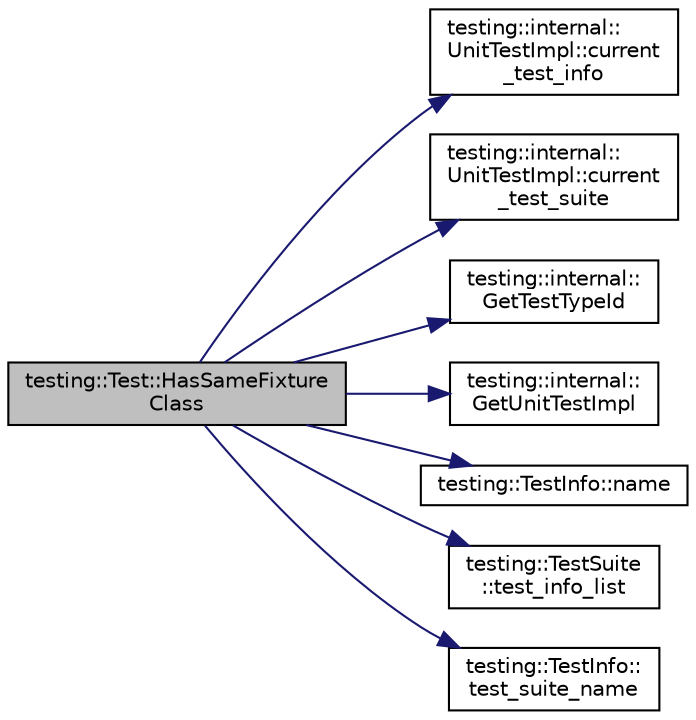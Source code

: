 digraph "testing::Test::HasSameFixtureClass"
{
 // LATEX_PDF_SIZE
  bgcolor="transparent";
  edge [fontname="Helvetica",fontsize="10",labelfontname="Helvetica",labelfontsize="10"];
  node [fontname="Helvetica",fontsize="10",shape=record];
  rankdir="LR";
  Node1 [label="testing::Test::HasSameFixture\lClass",height=0.2,width=0.4,color="black", fillcolor="grey75", style="filled", fontcolor="black",tooltip=" "];
  Node1 -> Node2 [color="midnightblue",fontsize="10",style="solid",fontname="Helvetica"];
  Node2 [label="testing::internal::\lUnitTestImpl::current\l_test_info",height=0.2,width=0.4,color="black",URL="$classtesting_1_1internal_1_1UnitTestImpl.html#a8d303ebdcf5989e96d3ed96fb7255102",tooltip=" "];
  Node1 -> Node3 [color="midnightblue",fontsize="10",style="solid",fontname="Helvetica"];
  Node3 [label="testing::internal::\lUnitTestImpl::current\l_test_suite",height=0.2,width=0.4,color="black",URL="$classtesting_1_1internal_1_1UnitTestImpl.html#a179e15eafd750f692fc1de436c736a56",tooltip=" "];
  Node1 -> Node4 [color="midnightblue",fontsize="10",style="solid",fontname="Helvetica"];
  Node4 [label="testing::internal::\lGetTestTypeId",height=0.2,width=0.4,color="black",URL="$namespacetesting_1_1internal.html#ad0d66d56ead224263cd100c1d6bfc562",tooltip=" "];
  Node1 -> Node5 [color="midnightblue",fontsize="10",style="solid",fontname="Helvetica"];
  Node5 [label="testing::internal::\lGetUnitTestImpl",height=0.2,width=0.4,color="black",URL="$namespacetesting_1_1internal.html#a9bd0caf5d16512de38b39599c13ee634",tooltip=" "];
  Node1 -> Node6 [color="midnightblue",fontsize="10",style="solid",fontname="Helvetica"];
  Node6 [label="testing::TestInfo::name",height=0.2,width=0.4,color="black",URL="$classtesting_1_1TestInfo.html#ac2581b45eccc9a3b94cb41c4807d0e34",tooltip=" "];
  Node1 -> Node7 [color="midnightblue",fontsize="10",style="solid",fontname="Helvetica"];
  Node7 [label="testing::TestSuite\l::test_info_list",height=0.2,width=0.4,color="black",URL="$classtesting_1_1TestSuite.html#a9aae5da520bc0f25d67c948c0a5fa6b6",tooltip=" "];
  Node1 -> Node8 [color="midnightblue",fontsize="10",style="solid",fontname="Helvetica"];
  Node8 [label="testing::TestInfo::\ltest_suite_name",height=0.2,width=0.4,color="black",URL="$classtesting_1_1TestInfo.html#a82a84ffd0e4d18eb5a3f97a2077e12cc",tooltip=" "];
}
